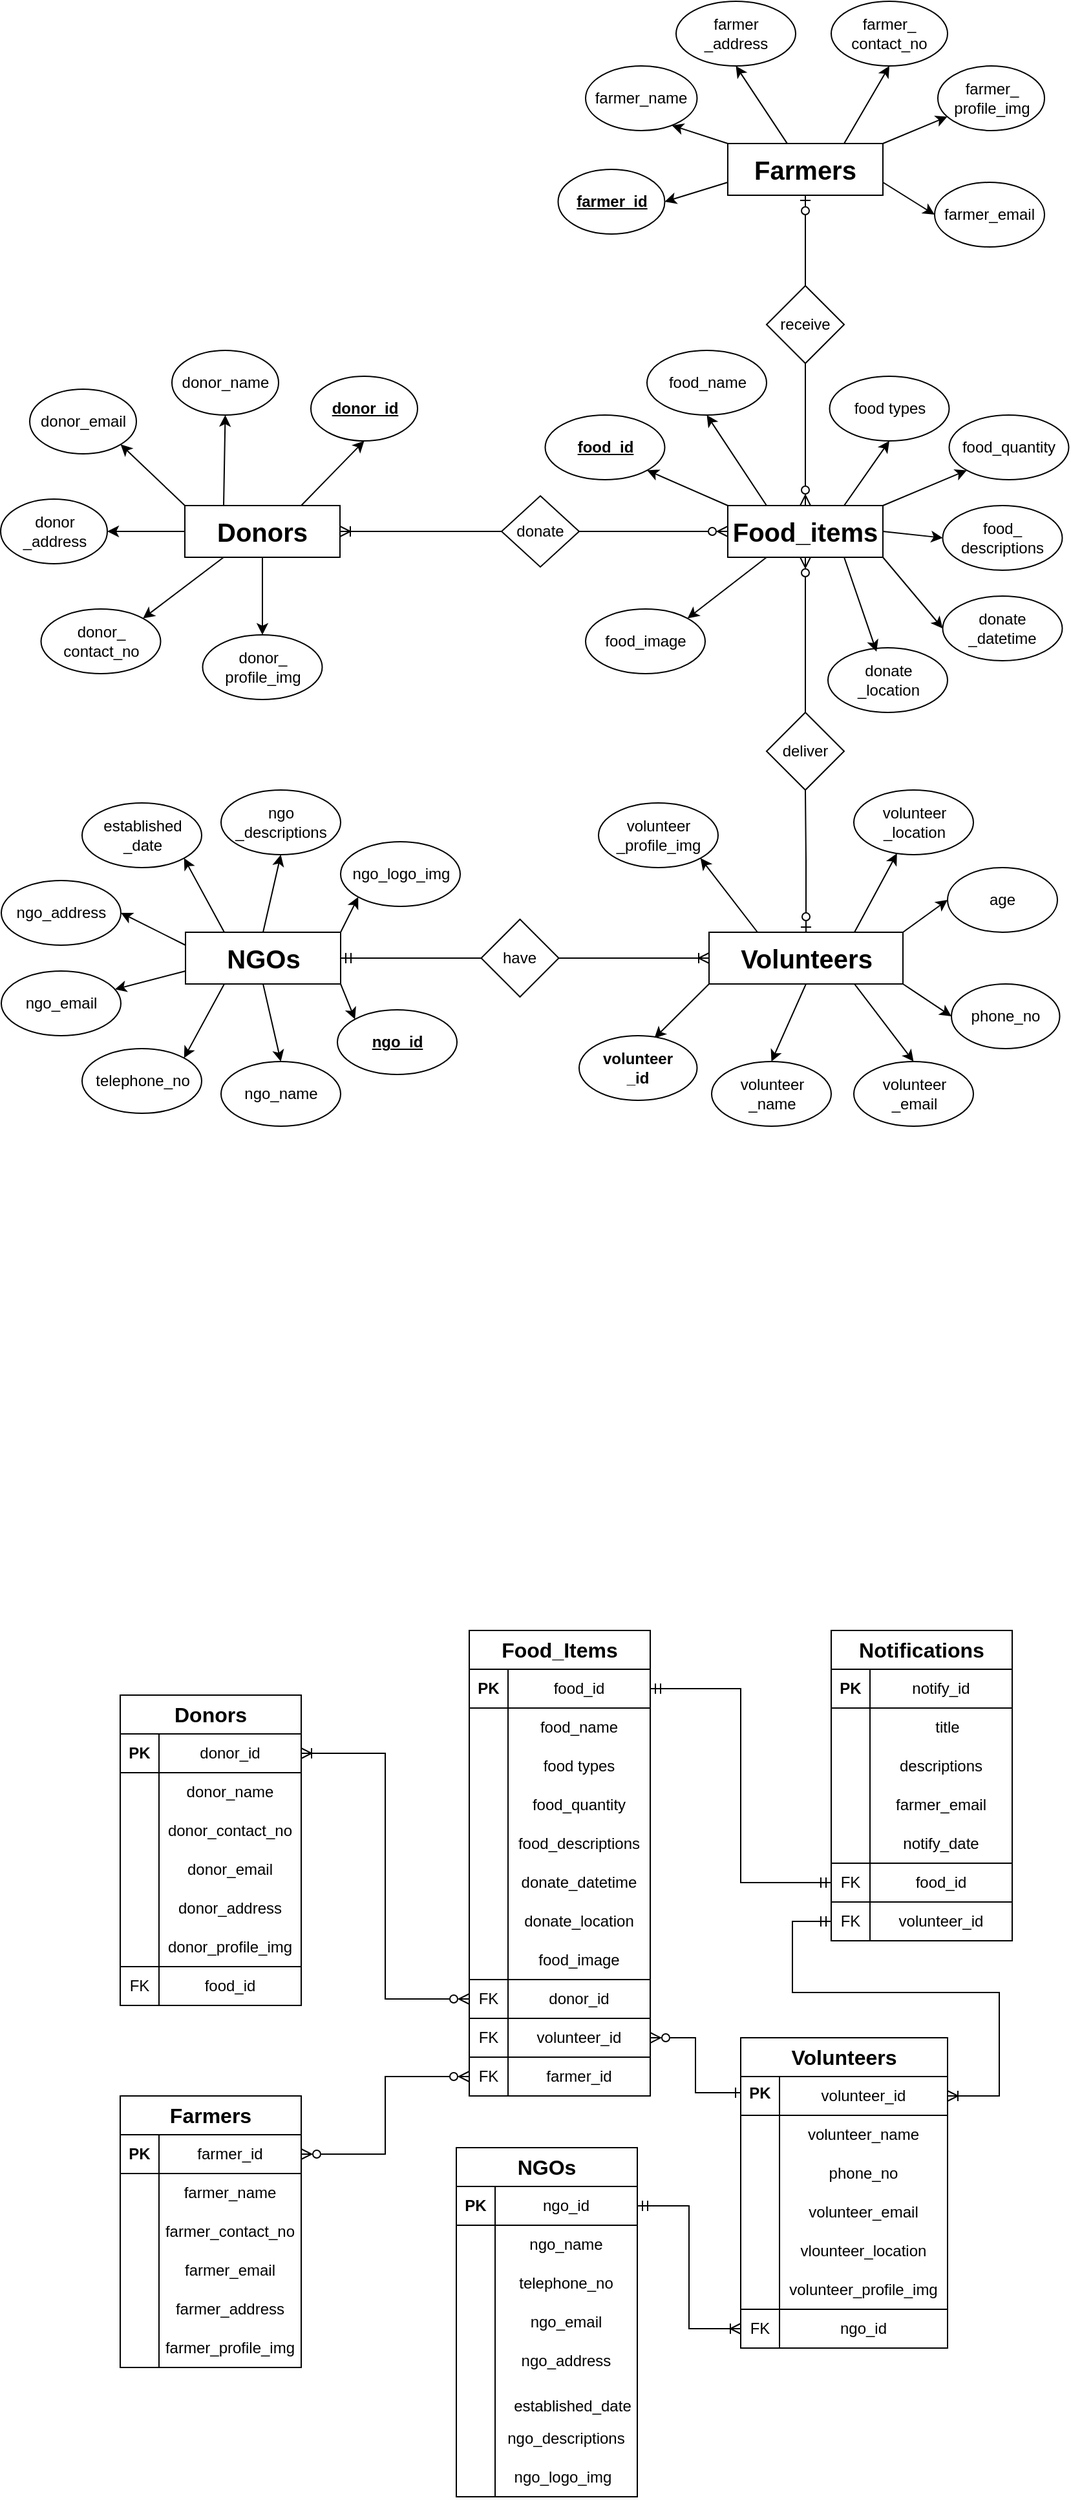 <mxfile version="22.0.8" type="device">
  <diagram name="Page-1" id="qn7YPqqrGNcqjObkE3kq">
    <mxGraphModel dx="2269" dy="2403" grid="1" gridSize="10" guides="1" tooltips="1" connect="1" arrows="1" fold="1" page="1" pageScale="1" pageWidth="850" pageHeight="1100" math="0" shadow="0">
      <root>
        <mxCell id="0" />
        <mxCell id="1" parent="0" />
        <mxCell id="LAP7pbj2NF0N0nWJ8ouf-93" value="" style="edgeStyle=orthogonalEdgeStyle;rounded=0;orthogonalLoop=1;jettySize=auto;html=1;endArrow=none;endFill=0;startArrow=ERmandOne;startFill=0;" edge="1" parent="1" source="LAP7pbj2NF0N0nWJ8ouf-91" target="LAP7pbj2NF0N0nWJ8ouf-92">
          <mxGeometry relative="1" as="geometry" />
        </mxCell>
        <mxCell id="LAP7pbj2NF0N0nWJ8ouf-195" style="rounded=0;orthogonalLoop=1;jettySize=auto;html=1;exitX=0;exitY=0.25;exitDx=0;exitDy=0;entryX=1;entryY=0.5;entryDx=0;entryDy=0;" edge="1" parent="1" source="LAP7pbj2NF0N0nWJ8ouf-91" target="LAP7pbj2NF0N0nWJ8ouf-177">
          <mxGeometry relative="1" as="geometry" />
        </mxCell>
        <mxCell id="LAP7pbj2NF0N0nWJ8ouf-196" style="rounded=0;orthogonalLoop=1;jettySize=auto;html=1;exitX=0;exitY=0.75;exitDx=0;exitDy=0;" edge="1" parent="1" source="LAP7pbj2NF0N0nWJ8ouf-91" target="LAP7pbj2NF0N0nWJ8ouf-181">
          <mxGeometry relative="1" as="geometry" />
        </mxCell>
        <mxCell id="LAP7pbj2NF0N0nWJ8ouf-197" style="rounded=0;orthogonalLoop=1;jettySize=auto;html=1;exitX=0.25;exitY=0;exitDx=0;exitDy=0;entryX=1;entryY=1;entryDx=0;entryDy=0;" edge="1" parent="1" source="LAP7pbj2NF0N0nWJ8ouf-91" target="LAP7pbj2NF0N0nWJ8ouf-191">
          <mxGeometry relative="1" as="geometry" />
        </mxCell>
        <mxCell id="LAP7pbj2NF0N0nWJ8ouf-198" style="rounded=0;orthogonalLoop=1;jettySize=auto;html=1;exitX=0.5;exitY=0;exitDx=0;exitDy=0;entryX=0.5;entryY=1;entryDx=0;entryDy=0;" edge="1" parent="1" source="LAP7pbj2NF0N0nWJ8ouf-91" target="LAP7pbj2NF0N0nWJ8ouf-182">
          <mxGeometry relative="1" as="geometry" />
        </mxCell>
        <mxCell id="LAP7pbj2NF0N0nWJ8ouf-199" style="rounded=0;orthogonalLoop=1;jettySize=auto;html=1;exitX=1;exitY=0;exitDx=0;exitDy=0;entryX=0;entryY=1;entryDx=0;entryDy=0;" edge="1" parent="1" source="LAP7pbj2NF0N0nWJ8ouf-91" target="LAP7pbj2NF0N0nWJ8ouf-183">
          <mxGeometry relative="1" as="geometry" />
        </mxCell>
        <mxCell id="LAP7pbj2NF0N0nWJ8ouf-200" style="rounded=0;orthogonalLoop=1;jettySize=auto;html=1;exitX=1;exitY=1;exitDx=0;exitDy=0;entryX=0;entryY=0;entryDx=0;entryDy=0;" edge="1" parent="1" source="LAP7pbj2NF0N0nWJ8ouf-91" target="LAP7pbj2NF0N0nWJ8ouf-192">
          <mxGeometry relative="1" as="geometry" />
        </mxCell>
        <mxCell id="LAP7pbj2NF0N0nWJ8ouf-201" style="rounded=0;orthogonalLoop=1;jettySize=auto;html=1;exitX=0.5;exitY=1;exitDx=0;exitDy=0;entryX=0.5;entryY=0;entryDx=0;entryDy=0;" edge="1" parent="1" source="LAP7pbj2NF0N0nWJ8ouf-91" target="LAP7pbj2NF0N0nWJ8ouf-194">
          <mxGeometry relative="1" as="geometry" />
        </mxCell>
        <mxCell id="LAP7pbj2NF0N0nWJ8ouf-202" style="rounded=0;orthogonalLoop=1;jettySize=auto;html=1;exitX=0.25;exitY=1;exitDx=0;exitDy=0;entryX=1;entryY=0;entryDx=0;entryDy=0;" edge="1" parent="1" source="LAP7pbj2NF0N0nWJ8ouf-91" target="LAP7pbj2NF0N0nWJ8ouf-193">
          <mxGeometry relative="1" as="geometry" />
        </mxCell>
        <mxCell id="LAP7pbj2NF0N0nWJ8ouf-91" value="&lt;b style=&quot;border-color: var(--border-color);&quot;&gt;&lt;font style=&quot;border-color: var(--border-color); font-size: 20px;&quot;&gt;NGOs&lt;/font&gt;&lt;/b&gt;" style="rounded=0;whiteSpace=wrap;html=1;" vertex="1" parent="1">
          <mxGeometry x="160.5" y="-350" width="120" height="40" as="geometry" />
        </mxCell>
        <mxCell id="LAP7pbj2NF0N0nWJ8ouf-95" value="" style="edgeStyle=orthogonalEdgeStyle;rounded=0;orthogonalLoop=1;jettySize=auto;html=1;endArrow=ERoneToMany;endFill=0;" edge="1" parent="1" source="LAP7pbj2NF0N0nWJ8ouf-92" target="LAP7pbj2NF0N0nWJ8ouf-94">
          <mxGeometry relative="1" as="geometry" />
        </mxCell>
        <mxCell id="LAP7pbj2NF0N0nWJ8ouf-92" value="have" style="rhombus;whiteSpace=wrap;html=1;rounded=0;" vertex="1" parent="1">
          <mxGeometry x="389.25" y="-360" width="60" height="60" as="geometry" />
        </mxCell>
        <mxCell id="LAP7pbj2NF0N0nWJ8ouf-99" value="" style="edgeStyle=orthogonalEdgeStyle;rounded=0;orthogonalLoop=1;jettySize=auto;html=1;entryX=0.5;entryY=1;entryDx=0;entryDy=0;endArrow=none;endFill=0;startArrow=ERzeroToOne;startFill=0;" edge="1" parent="1" source="LAP7pbj2NF0N0nWJ8ouf-94" target="LAP7pbj2NF0N0nWJ8ouf-98">
          <mxGeometry relative="1" as="geometry">
            <mxPoint x="640.5" y="-440" as="targetPoint" />
          </mxGeometry>
        </mxCell>
        <mxCell id="LAP7pbj2NF0N0nWJ8ouf-228" style="rounded=0;orthogonalLoop=1;jettySize=auto;html=1;exitX=0.5;exitY=1;exitDx=0;exitDy=0;entryX=0.5;entryY=0;entryDx=0;entryDy=0;" edge="1" parent="1" source="LAP7pbj2NF0N0nWJ8ouf-94" target="LAP7pbj2NF0N0nWJ8ouf-185">
          <mxGeometry relative="1" as="geometry" />
        </mxCell>
        <mxCell id="LAP7pbj2NF0N0nWJ8ouf-229" style="rounded=0;orthogonalLoop=1;jettySize=auto;html=1;exitX=0;exitY=1;exitDx=0;exitDy=0;entryX=0.638;entryY=0.04;entryDx=0;entryDy=0;entryPerimeter=0;" edge="1" parent="1" source="LAP7pbj2NF0N0nWJ8ouf-94" target="LAP7pbj2NF0N0nWJ8ouf-187">
          <mxGeometry relative="1" as="geometry" />
        </mxCell>
        <mxCell id="LAP7pbj2NF0N0nWJ8ouf-235" style="rounded=0;orthogonalLoop=1;jettySize=auto;html=1;exitX=0.75;exitY=1;exitDx=0;exitDy=0;entryX=0.5;entryY=0;entryDx=0;entryDy=0;" edge="1" parent="1" source="LAP7pbj2NF0N0nWJ8ouf-94" target="LAP7pbj2NF0N0nWJ8ouf-234">
          <mxGeometry relative="1" as="geometry" />
        </mxCell>
        <mxCell id="LAP7pbj2NF0N0nWJ8ouf-237" style="rounded=0;orthogonalLoop=1;jettySize=auto;html=1;exitX=0.75;exitY=0;exitDx=0;exitDy=0;" edge="1" parent="1" source="LAP7pbj2NF0N0nWJ8ouf-94" target="LAP7pbj2NF0N0nWJ8ouf-186">
          <mxGeometry relative="1" as="geometry" />
        </mxCell>
        <mxCell id="LAP7pbj2NF0N0nWJ8ouf-239" style="rounded=0;orthogonalLoop=1;jettySize=auto;html=1;exitX=1;exitY=0;exitDx=0;exitDy=0;entryX=0;entryY=0.5;entryDx=0;entryDy=0;" edge="1" parent="1" source="LAP7pbj2NF0N0nWJ8ouf-94" target="LAP7pbj2NF0N0nWJ8ouf-180">
          <mxGeometry relative="1" as="geometry" />
        </mxCell>
        <mxCell id="LAP7pbj2NF0N0nWJ8ouf-240" style="rounded=0;orthogonalLoop=1;jettySize=auto;html=1;exitX=0.25;exitY=0;exitDx=0;exitDy=0;entryX=1;entryY=1;entryDx=0;entryDy=0;" edge="1" parent="1" source="LAP7pbj2NF0N0nWJ8ouf-94" target="LAP7pbj2NF0N0nWJ8ouf-188">
          <mxGeometry relative="1" as="geometry" />
        </mxCell>
        <mxCell id="LAP7pbj2NF0N0nWJ8ouf-272" style="rounded=0;orthogonalLoop=1;jettySize=auto;html=1;exitX=1;exitY=1;exitDx=0;exitDy=0;entryX=0;entryY=0.5;entryDx=0;entryDy=0;" edge="1" parent="1" source="LAP7pbj2NF0N0nWJ8ouf-94" target="LAP7pbj2NF0N0nWJ8ouf-184">
          <mxGeometry relative="1" as="geometry" />
        </mxCell>
        <mxCell id="LAP7pbj2NF0N0nWJ8ouf-94" value="&lt;b&gt;&lt;font style=&quot;font-size: 20px;&quot;&gt;Volunteers&lt;/font&gt;&lt;/b&gt;" style="whiteSpace=wrap;html=1;rounded=0;" vertex="1" parent="1">
          <mxGeometry x="565.5" y="-350" width="150" height="40" as="geometry" />
        </mxCell>
        <mxCell id="LAP7pbj2NF0N0nWJ8ouf-101" value="" style="edgeStyle=orthogonalEdgeStyle;rounded=0;orthogonalLoop=1;jettySize=auto;html=1;endArrow=ERzeroToMany;endFill=0;" edge="1" parent="1" source="LAP7pbj2NF0N0nWJ8ouf-98" target="LAP7pbj2NF0N0nWJ8ouf-100">
          <mxGeometry relative="1" as="geometry" />
        </mxCell>
        <mxCell id="LAP7pbj2NF0N0nWJ8ouf-98" value="deliver" style="rhombus;whiteSpace=wrap;html=1;rounded=0;" vertex="1" parent="1">
          <mxGeometry x="610" y="-520" width="60" height="60" as="geometry" />
        </mxCell>
        <mxCell id="LAP7pbj2NF0N0nWJ8ouf-103" value="" style="edgeStyle=orthogonalEdgeStyle;rounded=0;orthogonalLoop=1;jettySize=auto;html=1;endArrow=none;endFill=0;startArrow=ERzeroToMany;startFill=0;" edge="1" parent="1" source="LAP7pbj2NF0N0nWJ8ouf-100" target="LAP7pbj2NF0N0nWJ8ouf-102">
          <mxGeometry relative="1" as="geometry" />
        </mxCell>
        <mxCell id="LAP7pbj2NF0N0nWJ8ouf-107" value="" style="edgeStyle=orthogonalEdgeStyle;rounded=0;orthogonalLoop=1;jettySize=auto;html=1;endArrow=none;endFill=0;startArrow=ERzeroToMany;startFill=0;" edge="1" parent="1" source="LAP7pbj2NF0N0nWJ8ouf-100" target="LAP7pbj2NF0N0nWJ8ouf-106">
          <mxGeometry relative="1" as="geometry" />
        </mxCell>
        <mxCell id="LAP7pbj2NF0N0nWJ8ouf-263" style="rounded=0;orthogonalLoop=1;jettySize=auto;html=1;exitX=0.25;exitY=0;exitDx=0;exitDy=0;entryX=0.5;entryY=1;entryDx=0;entryDy=0;" edge="1" parent="1" source="LAP7pbj2NF0N0nWJ8ouf-100" target="LAP7pbj2NF0N0nWJ8ouf-254">
          <mxGeometry relative="1" as="geometry" />
        </mxCell>
        <mxCell id="LAP7pbj2NF0N0nWJ8ouf-264" style="rounded=0;orthogonalLoop=1;jettySize=auto;html=1;exitX=0.75;exitY=0;exitDx=0;exitDy=0;entryX=0.5;entryY=1;entryDx=0;entryDy=0;" edge="1" parent="1" source="LAP7pbj2NF0N0nWJ8ouf-100" target="LAP7pbj2NF0N0nWJ8ouf-256">
          <mxGeometry relative="1" as="geometry" />
        </mxCell>
        <mxCell id="LAP7pbj2NF0N0nWJ8ouf-265" style="rounded=0;orthogonalLoop=1;jettySize=auto;html=1;exitX=1;exitY=0;exitDx=0;exitDy=0;entryX=0;entryY=1;entryDx=0;entryDy=0;" edge="1" parent="1" source="LAP7pbj2NF0N0nWJ8ouf-100" target="LAP7pbj2NF0N0nWJ8ouf-255">
          <mxGeometry relative="1" as="geometry" />
        </mxCell>
        <mxCell id="LAP7pbj2NF0N0nWJ8ouf-266" style="rounded=0;orthogonalLoop=1;jettySize=auto;html=1;exitX=1;exitY=0.5;exitDx=0;exitDy=0;entryX=0;entryY=0.5;entryDx=0;entryDy=0;" edge="1" parent="1" source="LAP7pbj2NF0N0nWJ8ouf-100" target="LAP7pbj2NF0N0nWJ8ouf-257">
          <mxGeometry relative="1" as="geometry" />
        </mxCell>
        <mxCell id="LAP7pbj2NF0N0nWJ8ouf-267" style="rounded=0;orthogonalLoop=1;jettySize=auto;html=1;exitX=1;exitY=1;exitDx=0;exitDy=0;entryX=0;entryY=0.5;entryDx=0;entryDy=0;" edge="1" parent="1" source="LAP7pbj2NF0N0nWJ8ouf-100" target="LAP7pbj2NF0N0nWJ8ouf-259">
          <mxGeometry relative="1" as="geometry" />
        </mxCell>
        <mxCell id="LAP7pbj2NF0N0nWJ8ouf-269" style="rounded=0;orthogonalLoop=1;jettySize=auto;html=1;exitX=0.25;exitY=1;exitDx=0;exitDy=0;entryX=1;entryY=0;entryDx=0;entryDy=0;" edge="1" parent="1" source="LAP7pbj2NF0N0nWJ8ouf-100" target="LAP7pbj2NF0N0nWJ8ouf-261">
          <mxGeometry relative="1" as="geometry" />
        </mxCell>
        <mxCell id="LAP7pbj2NF0N0nWJ8ouf-274" style="rounded=0;orthogonalLoop=1;jettySize=auto;html=1;exitX=0;exitY=0;exitDx=0;exitDy=0;entryX=1;entryY=1;entryDx=0;entryDy=0;" edge="1" parent="1" source="LAP7pbj2NF0N0nWJ8ouf-100" target="LAP7pbj2NF0N0nWJ8ouf-273">
          <mxGeometry relative="1" as="geometry" />
        </mxCell>
        <mxCell id="LAP7pbj2NF0N0nWJ8ouf-100" value="&lt;b style=&quot;border-color: var(--border-color);&quot;&gt;&lt;font style=&quot;border-color: var(--border-color); font-size: 20px;&quot;&gt;Food_items&lt;/font&gt;&lt;/b&gt;" style="whiteSpace=wrap;html=1;rounded=0;" vertex="1" parent="1">
          <mxGeometry x="580" y="-680" width="120" height="40" as="geometry" />
        </mxCell>
        <mxCell id="LAP7pbj2NF0N0nWJ8ouf-105" value="" style="edgeStyle=orthogonalEdgeStyle;rounded=0;orthogonalLoop=1;jettySize=auto;html=1;endArrow=ERzeroToOne;endFill=0;" edge="1" parent="1" source="LAP7pbj2NF0N0nWJ8ouf-102" target="LAP7pbj2NF0N0nWJ8ouf-104">
          <mxGeometry relative="1" as="geometry" />
        </mxCell>
        <mxCell id="LAP7pbj2NF0N0nWJ8ouf-102" value="receive" style="rhombus;whiteSpace=wrap;html=1;rounded=0;" vertex="1" parent="1">
          <mxGeometry x="610" y="-850" width="60" height="60" as="geometry" />
        </mxCell>
        <mxCell id="LAP7pbj2NF0N0nWJ8ouf-130" style="rounded=0;orthogonalLoop=1;jettySize=auto;html=1;exitX=0.389;exitY=0.027;exitDx=0;exitDy=0;entryX=0.5;entryY=1;entryDx=0;entryDy=0;exitPerimeter=0;" edge="1" parent="1" source="LAP7pbj2NF0N0nWJ8ouf-104" target="LAP7pbj2NF0N0nWJ8ouf-122">
          <mxGeometry relative="1" as="geometry" />
        </mxCell>
        <mxCell id="LAP7pbj2NF0N0nWJ8ouf-131" style="rounded=0;orthogonalLoop=1;jettySize=auto;html=1;exitX=0.75;exitY=0;exitDx=0;exitDy=0;entryX=0.5;entryY=1;entryDx=0;entryDy=0;" edge="1" parent="1" source="LAP7pbj2NF0N0nWJ8ouf-104" target="LAP7pbj2NF0N0nWJ8ouf-126">
          <mxGeometry relative="1" as="geometry" />
        </mxCell>
        <mxCell id="LAP7pbj2NF0N0nWJ8ouf-132" style="rounded=0;orthogonalLoop=1;jettySize=auto;html=1;exitX=1;exitY=0;exitDx=0;exitDy=0;" edge="1" parent="1" source="LAP7pbj2NF0N0nWJ8ouf-104" target="LAP7pbj2NF0N0nWJ8ouf-121">
          <mxGeometry relative="1" as="geometry" />
        </mxCell>
        <mxCell id="LAP7pbj2NF0N0nWJ8ouf-136" style="rounded=0;orthogonalLoop=1;jettySize=auto;html=1;exitX=0;exitY=0.75;exitDx=0;exitDy=0;entryX=1;entryY=0.5;entryDx=0;entryDy=0;" edge="1" parent="1" source="LAP7pbj2NF0N0nWJ8ouf-104" target="LAP7pbj2NF0N0nWJ8ouf-125">
          <mxGeometry relative="1" as="geometry" />
        </mxCell>
        <mxCell id="LAP7pbj2NF0N0nWJ8ouf-137" style="rounded=0;orthogonalLoop=1;jettySize=auto;html=1;exitX=1;exitY=0.75;exitDx=0;exitDy=0;entryX=0;entryY=0.5;entryDx=0;entryDy=0;" edge="1" parent="1" source="LAP7pbj2NF0N0nWJ8ouf-104" target="LAP7pbj2NF0N0nWJ8ouf-123">
          <mxGeometry relative="1" as="geometry" />
        </mxCell>
        <mxCell id="LAP7pbj2NF0N0nWJ8ouf-104" value="&lt;b style=&quot;border-color: var(--border-color);&quot;&gt;&lt;font style=&quot;border-color: var(--border-color); font-size: 20px;&quot;&gt;Farmers&lt;/font&gt;&lt;/b&gt;" style="whiteSpace=wrap;html=1;rounded=0;" vertex="1" parent="1">
          <mxGeometry x="580" y="-960" width="120" height="40" as="geometry" />
        </mxCell>
        <mxCell id="LAP7pbj2NF0N0nWJ8ouf-109" value="" style="edgeStyle=orthogonalEdgeStyle;rounded=0;orthogonalLoop=1;jettySize=auto;html=1;endArrow=ERoneToMany;endFill=0;" edge="1" parent="1" source="LAP7pbj2NF0N0nWJ8ouf-106" target="LAP7pbj2NF0N0nWJ8ouf-108">
          <mxGeometry relative="1" as="geometry" />
        </mxCell>
        <mxCell id="LAP7pbj2NF0N0nWJ8ouf-106" value="donate" style="rhombus;whiteSpace=wrap;html=1;rounded=0;" vertex="1" parent="1">
          <mxGeometry x="405" y="-687.5" width="60" height="55" as="geometry" />
        </mxCell>
        <mxCell id="LAP7pbj2NF0N0nWJ8ouf-171" style="edgeStyle=orthogonalEdgeStyle;rounded=0;orthogonalLoop=1;jettySize=auto;html=1;exitX=0;exitY=0.5;exitDx=0;exitDy=0;entryX=1;entryY=0.5;entryDx=0;entryDy=0;" edge="1" parent="1" source="LAP7pbj2NF0N0nWJ8ouf-108" target="LAP7pbj2NF0N0nWJ8ouf-169">
          <mxGeometry relative="1" as="geometry" />
        </mxCell>
        <mxCell id="LAP7pbj2NF0N0nWJ8ouf-172" style="rounded=0;orthogonalLoop=1;jettySize=auto;html=1;exitX=0.75;exitY=0;exitDx=0;exitDy=0;entryX=0.5;entryY=1;entryDx=0;entryDy=0;" edge="1" parent="1" source="LAP7pbj2NF0N0nWJ8ouf-108" target="LAP7pbj2NF0N0nWJ8ouf-166">
          <mxGeometry relative="1" as="geometry" />
        </mxCell>
        <mxCell id="LAP7pbj2NF0N0nWJ8ouf-173" style="rounded=0;orthogonalLoop=1;jettySize=auto;html=1;exitX=0.25;exitY=0;exitDx=0;exitDy=0;entryX=0.5;entryY=1;entryDx=0;entryDy=0;" edge="1" parent="1" source="LAP7pbj2NF0N0nWJ8ouf-108" target="LAP7pbj2NF0N0nWJ8ouf-170">
          <mxGeometry relative="1" as="geometry" />
        </mxCell>
        <mxCell id="LAP7pbj2NF0N0nWJ8ouf-174" style="rounded=0;orthogonalLoop=1;jettySize=auto;html=1;exitX=0;exitY=0;exitDx=0;exitDy=0;entryX=1;entryY=1;entryDx=0;entryDy=0;" edge="1" parent="1" source="LAP7pbj2NF0N0nWJ8ouf-108" target="LAP7pbj2NF0N0nWJ8ouf-167">
          <mxGeometry relative="1" as="geometry" />
        </mxCell>
        <mxCell id="LAP7pbj2NF0N0nWJ8ouf-176" style="rounded=0;orthogonalLoop=1;jettySize=auto;html=1;exitX=0.5;exitY=1;exitDx=0;exitDy=0;entryX=0.5;entryY=0;entryDx=0;entryDy=0;" edge="1" parent="1" source="LAP7pbj2NF0N0nWJ8ouf-108" target="LAP7pbj2NF0N0nWJ8ouf-168">
          <mxGeometry relative="1" as="geometry" />
        </mxCell>
        <mxCell id="LAP7pbj2NF0N0nWJ8ouf-190" style="rounded=0;orthogonalLoop=1;jettySize=auto;html=1;exitX=0.25;exitY=1;exitDx=0;exitDy=0;entryX=1;entryY=0;entryDx=0;entryDy=0;" edge="1" parent="1" source="LAP7pbj2NF0N0nWJ8ouf-108" target="LAP7pbj2NF0N0nWJ8ouf-165">
          <mxGeometry relative="1" as="geometry" />
        </mxCell>
        <mxCell id="LAP7pbj2NF0N0nWJ8ouf-108" value="&lt;b style=&quot;border-color: var(--border-color);&quot;&gt;&lt;font style=&quot;border-color: var(--border-color); font-size: 20px;&quot;&gt;Donors&lt;/font&gt;&lt;/b&gt;" style="whiteSpace=wrap;html=1;rounded=0;" vertex="1" parent="1">
          <mxGeometry x="160" y="-680" width="120" height="40" as="geometry" />
        </mxCell>
        <mxCell id="LAP7pbj2NF0N0nWJ8ouf-121" value="farmer_&lt;br&gt;profile_img" style="ellipse;whiteSpace=wrap;html=1;" vertex="1" parent="1">
          <mxGeometry x="742.5" y="-1020" width="82.5" height="50" as="geometry" />
        </mxCell>
        <mxCell id="LAP7pbj2NF0N0nWJ8ouf-122" value="farmer&lt;br&gt;_address" style="ellipse;whiteSpace=wrap;html=1;" vertex="1" parent="1">
          <mxGeometry x="540" y="-1070" width="92.5" height="50" as="geometry" />
        </mxCell>
        <mxCell id="LAP7pbj2NF0N0nWJ8ouf-123" value="farmer_email" style="ellipse;whiteSpace=wrap;html=1;" vertex="1" parent="1">
          <mxGeometry x="740" y="-930" width="85" height="50" as="geometry" />
        </mxCell>
        <mxCell id="LAP7pbj2NF0N0nWJ8ouf-124" value="farmer_name" style="ellipse;whiteSpace=wrap;html=1;" vertex="1" parent="1">
          <mxGeometry x="470" y="-1020" width="86.25" height="50" as="geometry" />
        </mxCell>
        <mxCell id="LAP7pbj2NF0N0nWJ8ouf-125" value="&lt;u&gt;&lt;b&gt;farmer_id&lt;/b&gt;&lt;/u&gt;" style="ellipse;whiteSpace=wrap;html=1;" vertex="1" parent="1">
          <mxGeometry x="448.75" y="-940" width="82.5" height="50" as="geometry" />
        </mxCell>
        <mxCell id="LAP7pbj2NF0N0nWJ8ouf-126" value="farmer_&lt;br&gt;contact_no" style="ellipse;whiteSpace=wrap;html=1;" vertex="1" parent="1">
          <mxGeometry x="660" y="-1070" width="90" height="50" as="geometry" />
        </mxCell>
        <mxCell id="LAP7pbj2NF0N0nWJ8ouf-135" style="rounded=0;orthogonalLoop=1;jettySize=auto;html=1;exitX=0;exitY=0;exitDx=0;exitDy=0;entryX=0.774;entryY=0.92;entryDx=0;entryDy=0;entryPerimeter=0;" edge="1" parent="1" source="LAP7pbj2NF0N0nWJ8ouf-104" target="LAP7pbj2NF0N0nWJ8ouf-124">
          <mxGeometry relative="1" as="geometry" />
        </mxCell>
        <mxCell id="LAP7pbj2NF0N0nWJ8ouf-165" value="donor_&lt;br&gt;contact_no" style="ellipse;whiteSpace=wrap;html=1;" vertex="1" parent="1">
          <mxGeometry x="48.75" y="-600" width="92.5" height="50" as="geometry" />
        </mxCell>
        <mxCell id="LAP7pbj2NF0N0nWJ8ouf-166" value="&lt;b&gt;&lt;u&gt;donor_id&lt;/u&gt;&lt;/b&gt;" style="ellipse;whiteSpace=wrap;html=1;" vertex="1" parent="1">
          <mxGeometry x="257.5" y="-780" width="82.5" height="50" as="geometry" />
        </mxCell>
        <mxCell id="LAP7pbj2NF0N0nWJ8ouf-167" value="donor_email" style="ellipse;whiteSpace=wrap;html=1;" vertex="1" parent="1">
          <mxGeometry x="40" y="-770" width="82.5" height="50" as="geometry" />
        </mxCell>
        <mxCell id="LAP7pbj2NF0N0nWJ8ouf-168" value="donor_&lt;br&gt;profile_img" style="ellipse;whiteSpace=wrap;html=1;" vertex="1" parent="1">
          <mxGeometry x="173.75" y="-580" width="92.5" height="50" as="geometry" />
        </mxCell>
        <mxCell id="LAP7pbj2NF0N0nWJ8ouf-169" value="donor&lt;br&gt;_address" style="ellipse;whiteSpace=wrap;html=1;" vertex="1" parent="1">
          <mxGeometry x="17.5" y="-685" width="82.5" height="50" as="geometry" />
        </mxCell>
        <mxCell id="LAP7pbj2NF0N0nWJ8ouf-170" value="donor_name" style="ellipse;whiteSpace=wrap;html=1;" vertex="1" parent="1">
          <mxGeometry x="150" y="-800" width="82.5" height="50" as="geometry" />
        </mxCell>
        <mxCell id="LAP7pbj2NF0N0nWJ8ouf-177" value="ngo_address" style="ellipse;whiteSpace=wrap;html=1;" vertex="1" parent="1">
          <mxGeometry x="18" y="-390" width="92.5" height="50" as="geometry" />
        </mxCell>
        <mxCell id="LAP7pbj2NF0N0nWJ8ouf-180" value="age" style="ellipse;whiteSpace=wrap;html=1;" vertex="1" parent="1">
          <mxGeometry x="750" y="-400" width="85" height="50" as="geometry" />
        </mxCell>
        <mxCell id="LAP7pbj2NF0N0nWJ8ouf-181" value="ngo_email" style="ellipse;whiteSpace=wrap;html=1;" vertex="1" parent="1">
          <mxGeometry x="18" y="-320" width="92.5" height="50" as="geometry" />
        </mxCell>
        <mxCell id="LAP7pbj2NF0N0nWJ8ouf-182" value="ngo&lt;br&gt;_descriptions" style="ellipse;whiteSpace=wrap;html=1;" vertex="1" parent="1">
          <mxGeometry x="188" y="-460" width="92.5" height="50" as="geometry" />
        </mxCell>
        <mxCell id="LAP7pbj2NF0N0nWJ8ouf-183" value="ngo_logo_img" style="ellipse;whiteSpace=wrap;html=1;" vertex="1" parent="1">
          <mxGeometry x="280.5" y="-420" width="92.5" height="50" as="geometry" />
        </mxCell>
        <mxCell id="LAP7pbj2NF0N0nWJ8ouf-184" value="phone_no" style="ellipse;whiteSpace=wrap;html=1;" vertex="1" parent="1">
          <mxGeometry x="753" y="-310" width="83.75" height="50" as="geometry" />
        </mxCell>
        <mxCell id="LAP7pbj2NF0N0nWJ8ouf-185" value="volunteer&lt;br&gt;_name" style="ellipse;whiteSpace=wrap;html=1;" vertex="1" parent="1">
          <mxGeometry x="567.5" y="-250" width="92.5" height="50" as="geometry" />
        </mxCell>
        <mxCell id="LAP7pbj2NF0N0nWJ8ouf-186" value="volunteer&lt;br&gt;_location" style="ellipse;whiteSpace=wrap;html=1;" vertex="1" parent="1">
          <mxGeometry x="677.5" y="-460" width="92.5" height="50" as="geometry" />
        </mxCell>
        <mxCell id="LAP7pbj2NF0N0nWJ8ouf-187" value="&lt;b&gt;volunteer&lt;br&gt;_id&lt;/b&gt;" style="ellipse;whiteSpace=wrap;html=1;" vertex="1" parent="1">
          <mxGeometry x="465" y="-270" width="91.25" height="50" as="geometry" />
        </mxCell>
        <mxCell id="LAP7pbj2NF0N0nWJ8ouf-188" value="volunteer&lt;br&gt;_profile_img" style="ellipse;whiteSpace=wrap;html=1;" vertex="1" parent="1">
          <mxGeometry x="480" y="-450" width="92.5" height="50" as="geometry" />
        </mxCell>
        <mxCell id="LAP7pbj2NF0N0nWJ8ouf-191" value="established&lt;br&gt;_date" style="ellipse;whiteSpace=wrap;html=1;" vertex="1" parent="1">
          <mxGeometry x="80.5" y="-450" width="92.5" height="50" as="geometry" />
        </mxCell>
        <mxCell id="LAP7pbj2NF0N0nWJ8ouf-192" value="&lt;b&gt;&lt;u&gt;ngo_id&lt;/u&gt;&lt;/b&gt;" style="ellipse;whiteSpace=wrap;html=1;" vertex="1" parent="1">
          <mxGeometry x="278" y="-290" width="92.5" height="50" as="geometry" />
        </mxCell>
        <mxCell id="LAP7pbj2NF0N0nWJ8ouf-193" value="telephone_no" style="ellipse;whiteSpace=wrap;html=1;" vertex="1" parent="1">
          <mxGeometry x="80.5" y="-260" width="92.5" height="50" as="geometry" />
        </mxCell>
        <mxCell id="LAP7pbj2NF0N0nWJ8ouf-194" value="ngo_name" style="ellipse;whiteSpace=wrap;html=1;" vertex="1" parent="1">
          <mxGeometry x="188" y="-250" width="92.5" height="50" as="geometry" />
        </mxCell>
        <mxCell id="LAP7pbj2NF0N0nWJ8ouf-234" value="volunteer&lt;br style=&quot;border-color: var(--border-color);&quot;&gt;_email" style="ellipse;whiteSpace=wrap;html=1;" vertex="1" parent="1">
          <mxGeometry x="677.5" y="-250" width="92.5" height="50" as="geometry" />
        </mxCell>
        <mxCell id="LAP7pbj2NF0N0nWJ8ouf-254" value="food_name" style="ellipse;whiteSpace=wrap;html=1;" vertex="1" parent="1">
          <mxGeometry x="517.5" y="-800" width="92.5" height="50" as="geometry" />
        </mxCell>
        <mxCell id="LAP7pbj2NF0N0nWJ8ouf-255" value="food_quantity" style="ellipse;whiteSpace=wrap;html=1;" vertex="1" parent="1">
          <mxGeometry x="751.25" y="-750" width="92.5" height="50" as="geometry" />
        </mxCell>
        <mxCell id="LAP7pbj2NF0N0nWJ8ouf-256" value="food types" style="ellipse;whiteSpace=wrap;html=1;" vertex="1" parent="1">
          <mxGeometry x="658.75" y="-780" width="92.5" height="50" as="geometry" />
        </mxCell>
        <mxCell id="LAP7pbj2NF0N0nWJ8ouf-257" value="food_&lt;br style=&quot;border-color: var(--border-color);&quot;&gt;descriptions" style="ellipse;whiteSpace=wrap;html=1;" vertex="1" parent="1">
          <mxGeometry x="746.25" y="-680" width="92.5" height="50" as="geometry" />
        </mxCell>
        <mxCell id="LAP7pbj2NF0N0nWJ8ouf-259" value="donate&lt;br style=&quot;border-color: var(--border-color);&quot;&gt;_datetime" style="ellipse;whiteSpace=wrap;html=1;" vertex="1" parent="1">
          <mxGeometry x="746.25" y="-610" width="92.5" height="50" as="geometry" />
        </mxCell>
        <mxCell id="LAP7pbj2NF0N0nWJ8ouf-260" value="donate&lt;br style=&quot;border-color: var(--border-color);&quot;&gt;_location" style="ellipse;whiteSpace=wrap;html=1;" vertex="1" parent="1">
          <mxGeometry x="657.5" y="-570" width="92.5" height="50" as="geometry" />
        </mxCell>
        <mxCell id="LAP7pbj2NF0N0nWJ8ouf-261" value="food_image" style="ellipse;whiteSpace=wrap;html=1;" vertex="1" parent="1">
          <mxGeometry x="470" y="-600" width="92.5" height="50" as="geometry" />
        </mxCell>
        <mxCell id="LAP7pbj2NF0N0nWJ8ouf-268" style="rounded=0;orthogonalLoop=1;jettySize=auto;html=1;exitX=0.75;exitY=1;exitDx=0;exitDy=0;entryX=0.406;entryY=0.059;entryDx=0;entryDy=0;entryPerimeter=0;" edge="1" parent="1" source="LAP7pbj2NF0N0nWJ8ouf-100" target="LAP7pbj2NF0N0nWJ8ouf-260">
          <mxGeometry relative="1" as="geometry" />
        </mxCell>
        <mxCell id="LAP7pbj2NF0N0nWJ8ouf-273" value="&lt;b&gt;&lt;u&gt;food_id&lt;/u&gt;&lt;/b&gt;" style="ellipse;whiteSpace=wrap;html=1;" vertex="1" parent="1">
          <mxGeometry x="438.75" y="-750" width="92.5" height="50" as="geometry" />
        </mxCell>
        <mxCell id="LAP7pbj2NF0N0nWJ8ouf-456" value="" style="endArrow=none;html=1;rounded=0;strokeWidth=1;endSize=6;jumpSize=6;exitX=0;exitY=1;exitDx=0;exitDy=0;" edge="1" parent="1" source="LAP7pbj2NF0N0nWJ8ouf-467">
          <mxGeometry width="50" height="50" relative="1" as="geometry">
            <mxPoint x="140" y="450" as="sourcePoint" />
            <mxPoint x="140" y="270" as="targetPoint" />
          </mxGeometry>
        </mxCell>
        <mxCell id="LAP7pbj2NF0N0nWJ8ouf-457" value="&lt;b&gt;&lt;font style=&quot;font-size: 16px;&quot;&gt;Donors&lt;/font&gt;&lt;/b&gt;" style="swimlane;fontStyle=0;childLayout=stackLayout;horizontal=1;startSize=30;horizontalStack=0;resizeParent=1;resizeParentMax=0;resizeLast=0;collapsible=1;marginBottom=0;whiteSpace=wrap;html=1;" vertex="1" parent="1">
          <mxGeometry x="110" y="240" width="140" height="240" as="geometry" />
        </mxCell>
        <mxCell id="LAP7pbj2NF0N0nWJ8ouf-458" value="" style="endArrow=none;html=1;rounded=0;" edge="1" parent="1">
          <mxGeometry width="50" height="50" relative="1" as="geometry">
            <mxPoint x="110" y="300" as="sourcePoint" />
            <mxPoint x="250" y="300" as="targetPoint" />
          </mxGeometry>
        </mxCell>
        <mxCell id="LAP7pbj2NF0N0nWJ8ouf-459" value="&lt;b&gt;PK&lt;/b&gt;" style="text;html=1;strokeColor=none;fillColor=none;align=center;verticalAlign=middle;whiteSpace=wrap;rounded=0;" vertex="1" parent="1">
          <mxGeometry x="110" y="270" width="30" height="30" as="geometry" />
        </mxCell>
        <mxCell id="LAP7pbj2NF0N0nWJ8ouf-460" value="donor_name" style="text;html=1;strokeColor=none;fillColor=none;align=center;verticalAlign=middle;whiteSpace=wrap;rounded=0;" vertex="1" parent="1">
          <mxGeometry x="140" y="300" width="110" height="30" as="geometry" />
        </mxCell>
        <mxCell id="LAP7pbj2NF0N0nWJ8ouf-461" value="donor_profile_img" style="text;html=1;strokeColor=none;fillColor=none;align=center;verticalAlign=middle;whiteSpace=wrap;rounded=0;" vertex="1" parent="1">
          <mxGeometry x="140" y="420" width="110" height="30" as="geometry" />
        </mxCell>
        <mxCell id="LAP7pbj2NF0N0nWJ8ouf-462" value="donor_address" style="text;html=1;strokeColor=none;fillColor=none;align=center;verticalAlign=middle;whiteSpace=wrap;rounded=0;" vertex="1" parent="1">
          <mxGeometry x="140" y="390" width="110" height="30" as="geometry" />
        </mxCell>
        <mxCell id="LAP7pbj2NF0N0nWJ8ouf-463" style="edgeStyle=orthogonalEdgeStyle;rounded=0;orthogonalLoop=1;jettySize=auto;html=1;exitX=1;exitY=0.5;exitDx=0;exitDy=0;entryX=0;entryY=0.5;entryDx=0;entryDy=0;endArrow=ERzeroToMany;endFill=0;startArrow=ERoneToMany;startFill=0;" edge="1" parent="1" source="LAP7pbj2NF0N0nWJ8ouf-464" target="LAP7pbj2NF0N0nWJ8ouf-482">
          <mxGeometry relative="1" as="geometry" />
        </mxCell>
        <mxCell id="LAP7pbj2NF0N0nWJ8ouf-464" value="donor_id" style="text;html=1;strokeColor=none;fillColor=none;align=center;verticalAlign=middle;whiteSpace=wrap;rounded=0;" vertex="1" parent="1">
          <mxGeometry x="140" y="270" width="110" height="30" as="geometry" />
        </mxCell>
        <mxCell id="LAP7pbj2NF0N0nWJ8ouf-465" value="donor_contact_no" style="text;html=1;strokeColor=none;fillColor=none;align=center;verticalAlign=middle;whiteSpace=wrap;rounded=0;" vertex="1" parent="1">
          <mxGeometry x="140" y="330" width="110" height="30" as="geometry" />
        </mxCell>
        <mxCell id="LAP7pbj2NF0N0nWJ8ouf-466" value="donor_email" style="text;html=1;strokeColor=none;fillColor=none;align=center;verticalAlign=middle;whiteSpace=wrap;rounded=0;" vertex="1" parent="1">
          <mxGeometry x="140" y="360" width="110" height="30" as="geometry" />
        </mxCell>
        <mxCell id="LAP7pbj2NF0N0nWJ8ouf-467" value="food_id" style="text;html=1;strokeColor=none;fillColor=none;align=center;verticalAlign=middle;whiteSpace=wrap;rounded=0;" vertex="1" parent="1">
          <mxGeometry x="140" y="450" width="110" height="30" as="geometry" />
        </mxCell>
        <mxCell id="LAP7pbj2NF0N0nWJ8ouf-468" value="" style="endArrow=none;html=1;rounded=0;entryX=1;entryY=0;entryDx=0;entryDy=0;" edge="1" parent="1" target="LAP7pbj2NF0N0nWJ8ouf-467">
          <mxGeometry width="50" height="50" relative="1" as="geometry">
            <mxPoint x="110" y="450" as="sourcePoint" />
            <mxPoint x="190" y="420" as="targetPoint" />
          </mxGeometry>
        </mxCell>
        <mxCell id="LAP7pbj2NF0N0nWJ8ouf-469" value="FK" style="text;html=1;strokeColor=none;fillColor=none;align=center;verticalAlign=middle;whiteSpace=wrap;rounded=0;" vertex="1" parent="1">
          <mxGeometry x="110" y="450" width="30" height="30" as="geometry" />
        </mxCell>
        <mxCell id="LAP7pbj2NF0N0nWJ8ouf-470" value="" style="endArrow=none;html=1;rounded=0;strokeWidth=1;endSize=6;jumpSize=6;exitX=1;exitY=1;exitDx=0;exitDy=0;" edge="1" parent="1" source="LAP7pbj2NF0N0nWJ8ouf-490">
          <mxGeometry width="50" height="50" relative="1" as="geometry">
            <mxPoint x="410" y="610.523" as="sourcePoint" />
            <mxPoint x="410" y="220" as="targetPoint" />
          </mxGeometry>
        </mxCell>
        <mxCell id="LAP7pbj2NF0N0nWJ8ouf-471" value="&lt;b&gt;&lt;font style=&quot;font-size: 16px;&quot;&gt;Food_Items&lt;/font&gt;&lt;/b&gt;" style="swimlane;fontStyle=0;childLayout=stackLayout;horizontal=1;startSize=30;horizontalStack=0;resizeParent=1;resizeParentMax=0;resizeLast=0;collapsible=1;marginBottom=0;whiteSpace=wrap;html=1;" vertex="1" parent="1">
          <mxGeometry x="380" y="190" width="140" height="360" as="geometry" />
        </mxCell>
        <mxCell id="LAP7pbj2NF0N0nWJ8ouf-472" value="" style="endArrow=none;html=1;rounded=0;" edge="1" parent="1">
          <mxGeometry width="50" height="50" relative="1" as="geometry">
            <mxPoint x="380" y="250" as="sourcePoint" />
            <mxPoint x="520" y="250" as="targetPoint" />
          </mxGeometry>
        </mxCell>
        <mxCell id="LAP7pbj2NF0N0nWJ8ouf-473" value="&lt;b&gt;PK&lt;/b&gt;" style="text;html=1;strokeColor=none;fillColor=none;align=center;verticalAlign=middle;whiteSpace=wrap;rounded=0;" vertex="1" parent="1">
          <mxGeometry x="380" y="220" width="30" height="30" as="geometry" />
        </mxCell>
        <mxCell id="LAP7pbj2NF0N0nWJ8ouf-474" value="food_name" style="text;html=1;strokeColor=none;fillColor=none;align=center;verticalAlign=middle;whiteSpace=wrap;rounded=0;" vertex="1" parent="1">
          <mxGeometry x="410" y="250" width="110" height="30" as="geometry" />
        </mxCell>
        <mxCell id="LAP7pbj2NF0N0nWJ8ouf-475" value="food_descriptions" style="text;html=1;strokeColor=none;fillColor=none;align=center;verticalAlign=middle;whiteSpace=wrap;rounded=0;" vertex="1" parent="1">
          <mxGeometry x="410" y="340" width="110" height="30" as="geometry" />
        </mxCell>
        <mxCell id="LAP7pbj2NF0N0nWJ8ouf-476" style="edgeStyle=orthogonalEdgeStyle;rounded=0;orthogonalLoop=1;jettySize=auto;html=1;exitX=1;exitY=0.5;exitDx=0;exitDy=0;entryX=0;entryY=0.5;entryDx=0;entryDy=0;endArrow=ERmandOne;endFill=0;startArrow=ERmandOne;startFill=0;" edge="1" parent="1" source="LAP7pbj2NF0N0nWJ8ouf-477" target="LAP7pbj2NF0N0nWJ8ouf-529">
          <mxGeometry relative="1" as="geometry" />
        </mxCell>
        <mxCell id="LAP7pbj2NF0N0nWJ8ouf-477" value="food_id" style="text;html=1;strokeColor=none;fillColor=none;align=center;verticalAlign=middle;whiteSpace=wrap;rounded=0;" vertex="1" parent="1">
          <mxGeometry x="410" y="220" width="110" height="30" as="geometry" />
        </mxCell>
        <mxCell id="LAP7pbj2NF0N0nWJ8ouf-478" value="food types" style="text;html=1;strokeColor=none;fillColor=none;align=center;verticalAlign=middle;whiteSpace=wrap;rounded=0;" vertex="1" parent="1">
          <mxGeometry x="410" y="280" width="110" height="30" as="geometry" />
        </mxCell>
        <mxCell id="LAP7pbj2NF0N0nWJ8ouf-479" value="food_quantity" style="text;html=1;strokeColor=none;fillColor=none;align=center;verticalAlign=middle;whiteSpace=wrap;rounded=0;" vertex="1" parent="1">
          <mxGeometry x="410" y="310" width="110" height="30" as="geometry" />
        </mxCell>
        <mxCell id="LAP7pbj2NF0N0nWJ8ouf-480" value="food_image" style="text;html=1;strokeColor=none;fillColor=none;align=center;verticalAlign=middle;whiteSpace=wrap;rounded=0;" vertex="1" parent="1">
          <mxGeometry x="410" y="430" width="110" height="30" as="geometry" />
        </mxCell>
        <mxCell id="LAP7pbj2NF0N0nWJ8ouf-481" value="" style="endArrow=none;html=1;rounded=0;" edge="1" parent="1">
          <mxGeometry width="50" height="50" relative="1" as="geometry">
            <mxPoint x="380" y="490" as="sourcePoint" />
            <mxPoint x="520" y="490" as="targetPoint" />
          </mxGeometry>
        </mxCell>
        <mxCell id="LAP7pbj2NF0N0nWJ8ouf-482" value="FK" style="text;html=1;strokeColor=none;fillColor=none;align=center;verticalAlign=middle;whiteSpace=wrap;rounded=0;" vertex="1" parent="1">
          <mxGeometry x="380" y="460" width="30" height="30" as="geometry" />
        </mxCell>
        <mxCell id="LAP7pbj2NF0N0nWJ8ouf-483" value="donate_datetime" style="text;html=1;strokeColor=none;fillColor=none;align=center;verticalAlign=middle;whiteSpace=wrap;rounded=0;" vertex="1" parent="1">
          <mxGeometry x="410" y="370" width="110" height="30" as="geometry" />
        </mxCell>
        <mxCell id="LAP7pbj2NF0N0nWJ8ouf-484" value="donate_location" style="text;html=1;strokeColor=none;fillColor=none;align=center;verticalAlign=middle;whiteSpace=wrap;rounded=0;" vertex="1" parent="1">
          <mxGeometry x="410" y="400" width="110" height="30" as="geometry" />
        </mxCell>
        <mxCell id="LAP7pbj2NF0N0nWJ8ouf-485" value="" style="endArrow=none;html=1;rounded=0;exitX=0;exitY=1;exitDx=0;exitDy=0;entryX=1;entryY=1;entryDx=0;entryDy=0;" edge="1" parent="1" source="LAP7pbj2NF0N0nWJ8ouf-489" target="LAP7pbj2NF0N0nWJ8ouf-488">
          <mxGeometry width="50" height="50" relative="1" as="geometry">
            <mxPoint x="470" y="519.35" as="sourcePoint" />
            <mxPoint x="610" y="519.35" as="targetPoint" />
          </mxGeometry>
        </mxCell>
        <mxCell id="LAP7pbj2NF0N0nWJ8ouf-486" value="donor_id" style="text;html=1;strokeColor=none;fillColor=none;align=center;verticalAlign=middle;whiteSpace=wrap;rounded=0;" vertex="1" parent="1">
          <mxGeometry x="410" y="460" width="110" height="30" as="geometry" />
        </mxCell>
        <mxCell id="LAP7pbj2NF0N0nWJ8ouf-487" value="farmer_id" style="text;html=1;strokeColor=none;fillColor=none;align=center;verticalAlign=middle;whiteSpace=wrap;rounded=0;" vertex="1" parent="1">
          <mxGeometry x="410" y="520" width="110" height="30" as="geometry" />
        </mxCell>
        <mxCell id="LAP7pbj2NF0N0nWJ8ouf-488" value="volunteer_id" style="text;html=1;strokeColor=none;fillColor=none;align=center;verticalAlign=middle;whiteSpace=wrap;rounded=0;" vertex="1" parent="1">
          <mxGeometry x="410" y="490" width="110" height="30" as="geometry" />
        </mxCell>
        <mxCell id="LAP7pbj2NF0N0nWJ8ouf-489" value="FK" style="text;html=1;strokeColor=none;fillColor=none;align=center;verticalAlign=middle;whiteSpace=wrap;rounded=0;" vertex="1" parent="1">
          <mxGeometry x="380" y="490" width="30" height="30" as="geometry" />
        </mxCell>
        <mxCell id="LAP7pbj2NF0N0nWJ8ouf-490" value="FK" style="text;html=1;strokeColor=none;fillColor=none;align=center;verticalAlign=middle;whiteSpace=wrap;rounded=0;" vertex="1" parent="1">
          <mxGeometry x="380" y="520" width="30" height="30" as="geometry" />
        </mxCell>
        <mxCell id="LAP7pbj2NF0N0nWJ8ouf-491" value="" style="endArrow=none;html=1;rounded=0;exitX=0;exitY=0;exitDx=0;exitDy=0;entryX=1;entryY=1;entryDx=0;entryDy=0;" edge="1" parent="1" source="LAP7pbj2NF0N0nWJ8ouf-482">
          <mxGeometry width="50" height="50" relative="1" as="geometry">
            <mxPoint x="380" y="470" as="sourcePoint" />
            <mxPoint x="520" y="460" as="targetPoint" />
          </mxGeometry>
        </mxCell>
        <mxCell id="LAP7pbj2NF0N0nWJ8ouf-492" value="" style="endArrow=none;html=1;rounded=0;strokeWidth=1;endSize=6;jumpSize=6;exitX=0;exitY=1;exitDx=0;exitDy=0;" edge="1" parent="1" source="LAP7pbj2NF0N0nWJ8ouf-497">
          <mxGeometry width="50" height="50" relative="1" as="geometry">
            <mxPoint x="140" y="790" as="sourcePoint" />
            <mxPoint x="140" y="580" as="targetPoint" />
          </mxGeometry>
        </mxCell>
        <mxCell id="LAP7pbj2NF0N0nWJ8ouf-493" value="&lt;b&gt;&lt;font style=&quot;font-size: 16px;&quot;&gt;Farmers&lt;/font&gt;&lt;/b&gt;" style="swimlane;fontStyle=0;childLayout=stackLayout;horizontal=1;startSize=30;horizontalStack=0;resizeParent=1;resizeParentMax=0;resizeLast=0;collapsible=1;marginBottom=0;whiteSpace=wrap;html=1;" vertex="1" parent="1">
          <mxGeometry x="110" y="550" width="140" height="210" as="geometry" />
        </mxCell>
        <mxCell id="LAP7pbj2NF0N0nWJ8ouf-494" value="" style="endArrow=none;html=1;rounded=0;" edge="1" parent="1">
          <mxGeometry width="50" height="50" relative="1" as="geometry">
            <mxPoint x="110" y="610" as="sourcePoint" />
            <mxPoint x="250" y="610" as="targetPoint" />
          </mxGeometry>
        </mxCell>
        <mxCell id="LAP7pbj2NF0N0nWJ8ouf-495" value="&lt;b&gt;PK&lt;/b&gt;" style="text;html=1;strokeColor=none;fillColor=none;align=center;verticalAlign=middle;whiteSpace=wrap;rounded=0;" vertex="1" parent="1">
          <mxGeometry x="110" y="580" width="30" height="30" as="geometry" />
        </mxCell>
        <mxCell id="LAP7pbj2NF0N0nWJ8ouf-496" value="farmer_name" style="text;html=1;strokeColor=none;fillColor=none;align=center;verticalAlign=middle;whiteSpace=wrap;rounded=0;" vertex="1" parent="1">
          <mxGeometry x="140" y="610" width="110" height="30" as="geometry" />
        </mxCell>
        <mxCell id="LAP7pbj2NF0N0nWJ8ouf-497" value="farmer_profile_img" style="text;html=1;strokeColor=none;fillColor=none;align=center;verticalAlign=middle;whiteSpace=wrap;rounded=0;" vertex="1" parent="1">
          <mxGeometry x="140" y="730" width="110" height="30" as="geometry" />
        </mxCell>
        <mxCell id="LAP7pbj2NF0N0nWJ8ouf-498" value="farmer_address" style="text;html=1;strokeColor=none;fillColor=none;align=center;verticalAlign=middle;whiteSpace=wrap;rounded=0;" vertex="1" parent="1">
          <mxGeometry x="140" y="700" width="110" height="30" as="geometry" />
        </mxCell>
        <mxCell id="LAP7pbj2NF0N0nWJ8ouf-499" style="edgeStyle=orthogonalEdgeStyle;rounded=0;orthogonalLoop=1;jettySize=auto;html=1;exitX=1;exitY=0.5;exitDx=0;exitDy=0;entryX=0;entryY=0.5;entryDx=0;entryDy=0;endArrow=ERzeroToMany;endFill=0;startArrow=ERzeroToMany;startFill=0;" edge="1" parent="1" source="LAP7pbj2NF0N0nWJ8ouf-500" target="LAP7pbj2NF0N0nWJ8ouf-490">
          <mxGeometry relative="1" as="geometry" />
        </mxCell>
        <mxCell id="LAP7pbj2NF0N0nWJ8ouf-500" value="farmer_id" style="text;html=1;strokeColor=none;fillColor=none;align=center;verticalAlign=middle;whiteSpace=wrap;rounded=0;" vertex="1" parent="1">
          <mxGeometry x="140" y="580" width="110" height="30" as="geometry" />
        </mxCell>
        <mxCell id="LAP7pbj2NF0N0nWJ8ouf-501" value="farmer_contact_no" style="text;html=1;strokeColor=none;fillColor=none;align=center;verticalAlign=middle;whiteSpace=wrap;rounded=0;" vertex="1" parent="1">
          <mxGeometry x="140" y="640" width="110" height="30" as="geometry" />
        </mxCell>
        <mxCell id="LAP7pbj2NF0N0nWJ8ouf-502" value="farmer_email" style="text;html=1;strokeColor=none;fillColor=none;align=center;verticalAlign=middle;whiteSpace=wrap;rounded=0;" vertex="1" parent="1">
          <mxGeometry x="140" y="670" width="110" height="30" as="geometry" />
        </mxCell>
        <mxCell id="LAP7pbj2NF0N0nWJ8ouf-503" value="" style="endArrow=none;html=1;rounded=0;strokeWidth=1;endSize=6;jumpSize=6;exitX=0;exitY=1;exitDx=0;exitDy=0;" edge="1" parent="1" source="LAP7pbj2NF0N0nWJ8ouf-515">
          <mxGeometry width="50" height="50" relative="1" as="geometry">
            <mxPoint x="620" y="715" as="sourcePoint" />
            <mxPoint x="620" y="535" as="targetPoint" />
          </mxGeometry>
        </mxCell>
        <mxCell id="LAP7pbj2NF0N0nWJ8ouf-504" value="&lt;b&gt;&lt;font style=&quot;font-size: 16px;&quot;&gt;Volunteers&lt;/font&gt;&lt;/b&gt;" style="swimlane;fontStyle=0;childLayout=stackLayout;horizontal=1;startSize=30;horizontalStack=0;resizeParent=1;resizeParentMax=0;resizeLast=0;collapsible=1;marginBottom=0;whiteSpace=wrap;html=1;" vertex="1" parent="1">
          <mxGeometry x="590" y="505" width="160" height="240" as="geometry" />
        </mxCell>
        <mxCell id="LAP7pbj2NF0N0nWJ8ouf-505" value="" style="endArrow=none;html=1;rounded=0;entryX=1;entryY=1;entryDx=0;entryDy=0;" edge="1" parent="1" target="LAP7pbj2NF0N0nWJ8ouf-512">
          <mxGeometry width="50" height="50" relative="1" as="geometry">
            <mxPoint x="590" y="565" as="sourcePoint" />
            <mxPoint x="730" y="565" as="targetPoint" />
          </mxGeometry>
        </mxCell>
        <mxCell id="LAP7pbj2NF0N0nWJ8ouf-506" style="edgeStyle=orthogonalEdgeStyle;rounded=0;orthogonalLoop=1;jettySize=auto;html=1;exitX=0;exitY=0.5;exitDx=0;exitDy=0;entryX=1;entryY=0.5;entryDx=0;entryDy=0;endArrow=ERzeroToMany;endFill=0;startArrow=ERone;startFill=0;" edge="1" parent="1" source="LAP7pbj2NF0N0nWJ8ouf-507" target="LAP7pbj2NF0N0nWJ8ouf-488">
          <mxGeometry relative="1" as="geometry" />
        </mxCell>
        <mxCell id="LAP7pbj2NF0N0nWJ8ouf-507" value="&lt;b&gt;PK&lt;/b&gt;" style="text;html=1;strokeColor=none;fillColor=none;align=center;verticalAlign=middle;whiteSpace=wrap;rounded=0;" vertex="1" parent="1">
          <mxGeometry x="590" y="535" width="30" height="25" as="geometry" />
        </mxCell>
        <mxCell id="LAP7pbj2NF0N0nWJ8ouf-508" value="volunteer_name" style="text;html=1;strokeColor=none;fillColor=none;align=center;verticalAlign=middle;whiteSpace=wrap;rounded=0;" vertex="1" parent="1">
          <mxGeometry x="620" y="565" width="130" height="30" as="geometry" />
        </mxCell>
        <mxCell id="LAP7pbj2NF0N0nWJ8ouf-509" value="volunteer_profile_img" style="text;html=1;strokeColor=none;fillColor=none;align=center;verticalAlign=middle;whiteSpace=wrap;rounded=0;" vertex="1" parent="1">
          <mxGeometry x="620" y="685" width="130" height="30" as="geometry" />
        </mxCell>
        <mxCell id="LAP7pbj2NF0N0nWJ8ouf-510" value="vlounteer_location" style="text;html=1;strokeColor=none;fillColor=none;align=center;verticalAlign=middle;whiteSpace=wrap;rounded=0;" vertex="1" parent="1">
          <mxGeometry x="620" y="655" width="130" height="30" as="geometry" />
        </mxCell>
        <mxCell id="LAP7pbj2NF0N0nWJ8ouf-511" style="edgeStyle=orthogonalEdgeStyle;rounded=0;orthogonalLoop=1;jettySize=auto;html=1;exitX=1;exitY=0.5;exitDx=0;exitDy=0;entryX=0;entryY=0.5;entryDx=0;entryDy=0;startArrow=ERoneToMany;startFill=0;endArrow=ERmandOne;endFill=0;" edge="1" parent="1" source="LAP7pbj2NF0N0nWJ8ouf-512" target="LAP7pbj2NF0N0nWJ8ouf-532">
          <mxGeometry relative="1" as="geometry">
            <Array as="points">
              <mxPoint x="790" y="550" />
              <mxPoint x="790" y="470" />
              <mxPoint x="630" y="470" />
              <mxPoint x="630" y="415" />
            </Array>
          </mxGeometry>
        </mxCell>
        <mxCell id="LAP7pbj2NF0N0nWJ8ouf-512" value="volunteer_id" style="text;html=1;strokeColor=none;fillColor=none;align=center;verticalAlign=middle;whiteSpace=wrap;rounded=0;" vertex="1" parent="1">
          <mxGeometry x="620" y="535" width="130" height="30" as="geometry" />
        </mxCell>
        <mxCell id="LAP7pbj2NF0N0nWJ8ouf-513" value="phone_no" style="text;html=1;strokeColor=none;fillColor=none;align=center;verticalAlign=middle;whiteSpace=wrap;rounded=0;" vertex="1" parent="1">
          <mxGeometry x="620" y="595" width="130" height="30" as="geometry" />
        </mxCell>
        <mxCell id="LAP7pbj2NF0N0nWJ8ouf-514" value="volunteer_email" style="text;html=1;strokeColor=none;fillColor=none;align=center;verticalAlign=middle;whiteSpace=wrap;rounded=0;" vertex="1" parent="1">
          <mxGeometry x="620" y="625" width="130" height="30" as="geometry" />
        </mxCell>
        <mxCell id="LAP7pbj2NF0N0nWJ8ouf-515" value="ngo_id" style="text;html=1;strokeColor=none;fillColor=none;align=center;verticalAlign=middle;whiteSpace=wrap;rounded=0;" vertex="1" parent="1">
          <mxGeometry x="620" y="715" width="130" height="30" as="geometry" />
        </mxCell>
        <mxCell id="LAP7pbj2NF0N0nWJ8ouf-516" value="" style="endArrow=none;html=1;rounded=0;entryX=1;entryY=0;entryDx=0;entryDy=0;" edge="1" parent="1" target="LAP7pbj2NF0N0nWJ8ouf-515">
          <mxGeometry width="50" height="50" relative="1" as="geometry">
            <mxPoint x="590" y="715" as="sourcePoint" />
            <mxPoint x="670" y="685" as="targetPoint" />
          </mxGeometry>
        </mxCell>
        <mxCell id="LAP7pbj2NF0N0nWJ8ouf-517" value="FK" style="text;html=1;strokeColor=none;fillColor=none;align=center;verticalAlign=middle;whiteSpace=wrap;rounded=0;" vertex="1" parent="1">
          <mxGeometry x="590" y="715" width="30" height="30" as="geometry" />
        </mxCell>
        <mxCell id="LAP7pbj2NF0N0nWJ8ouf-518" value="" style="endArrow=none;html=1;rounded=0;strokeWidth=1;endSize=6;jumpSize=6;exitX=1;exitY=1;exitDx=0;exitDy=0;" edge="1" parent="1" source="LAP7pbj2NF0N0nWJ8ouf-532">
          <mxGeometry width="50" height="50" relative="1" as="geometry">
            <mxPoint x="690" y="400" as="sourcePoint" />
            <mxPoint x="690" y="220" as="targetPoint" />
          </mxGeometry>
        </mxCell>
        <mxCell id="LAP7pbj2NF0N0nWJ8ouf-519" value="&lt;b&gt;&lt;font style=&quot;font-size: 16px;&quot;&gt;Notifications&lt;/font&gt;&lt;/b&gt;" style="swimlane;fontStyle=0;childLayout=stackLayout;horizontal=1;startSize=30;horizontalStack=0;resizeParent=1;resizeParentMax=0;resizeLast=0;collapsible=1;marginBottom=0;whiteSpace=wrap;html=1;" vertex="1" parent="1">
          <mxGeometry x="660" y="190" width="140" height="240" as="geometry" />
        </mxCell>
        <mxCell id="LAP7pbj2NF0N0nWJ8ouf-520" value="" style="endArrow=none;html=1;rounded=0;" edge="1" parent="1">
          <mxGeometry width="50" height="50" relative="1" as="geometry">
            <mxPoint x="660" y="250" as="sourcePoint" />
            <mxPoint x="800" y="250" as="targetPoint" />
          </mxGeometry>
        </mxCell>
        <mxCell id="LAP7pbj2NF0N0nWJ8ouf-521" value="&lt;b&gt;PK&lt;/b&gt;" style="text;html=1;strokeColor=none;fillColor=none;align=center;verticalAlign=middle;whiteSpace=wrap;rounded=0;" vertex="1" parent="1">
          <mxGeometry x="660" y="220" width="30" height="30" as="geometry" />
        </mxCell>
        <mxCell id="LAP7pbj2NF0N0nWJ8ouf-522" value="title" style="text;html=1;strokeColor=none;fillColor=none;align=center;verticalAlign=middle;whiteSpace=wrap;rounded=0;" vertex="1" parent="1">
          <mxGeometry x="700" y="250" width="100" height="30" as="geometry" />
        </mxCell>
        <mxCell id="LAP7pbj2NF0N0nWJ8ouf-523" value="notify_id" style="text;html=1;strokeColor=none;fillColor=none;align=center;verticalAlign=middle;whiteSpace=wrap;rounded=0;" vertex="1" parent="1">
          <mxGeometry x="690" y="220" width="110" height="30" as="geometry" />
        </mxCell>
        <mxCell id="LAP7pbj2NF0N0nWJ8ouf-524" value="descriptions" style="text;html=1;strokeColor=none;fillColor=none;align=center;verticalAlign=middle;whiteSpace=wrap;rounded=0;" vertex="1" parent="1">
          <mxGeometry x="690" y="280" width="110" height="30" as="geometry" />
        </mxCell>
        <mxCell id="LAP7pbj2NF0N0nWJ8ouf-525" value="farmer_email" style="text;html=1;strokeColor=none;fillColor=none;align=center;verticalAlign=middle;whiteSpace=wrap;rounded=0;" vertex="1" parent="1">
          <mxGeometry x="690" y="310" width="110" height="30" as="geometry" />
        </mxCell>
        <mxCell id="LAP7pbj2NF0N0nWJ8ouf-526" value="notify_date" style="text;html=1;strokeColor=none;fillColor=none;align=center;verticalAlign=middle;whiteSpace=wrap;rounded=0;" vertex="1" parent="1">
          <mxGeometry x="690" y="340" width="110" height="30" as="geometry" />
        </mxCell>
        <mxCell id="LAP7pbj2NF0N0nWJ8ouf-527" value="food_id" style="text;html=1;strokeColor=none;fillColor=none;align=center;verticalAlign=middle;whiteSpace=wrap;rounded=0;" vertex="1" parent="1">
          <mxGeometry x="690" y="370" width="110" height="30" as="geometry" />
        </mxCell>
        <mxCell id="LAP7pbj2NF0N0nWJ8ouf-528" value="" style="endArrow=none;html=1;rounded=0;entryX=1;entryY=0;entryDx=0;entryDy=0;" edge="1" parent="1" target="LAP7pbj2NF0N0nWJ8ouf-527">
          <mxGeometry width="50" height="50" relative="1" as="geometry">
            <mxPoint x="660" y="370" as="sourcePoint" />
            <mxPoint x="740" y="340" as="targetPoint" />
          </mxGeometry>
        </mxCell>
        <mxCell id="LAP7pbj2NF0N0nWJ8ouf-529" value="FK" style="text;html=1;strokeColor=none;fillColor=none;align=center;verticalAlign=middle;whiteSpace=wrap;rounded=0;" vertex="1" parent="1">
          <mxGeometry x="660" y="370" width="30" height="30" as="geometry" />
        </mxCell>
        <mxCell id="LAP7pbj2NF0N0nWJ8ouf-530" value="volunteer_id" style="text;html=1;strokeColor=none;fillColor=none;align=center;verticalAlign=middle;whiteSpace=wrap;rounded=0;" vertex="1" parent="1">
          <mxGeometry x="690" y="400" width="110" height="30" as="geometry" />
        </mxCell>
        <mxCell id="LAP7pbj2NF0N0nWJ8ouf-531" value="" style="endArrow=none;html=1;rounded=0;entryX=1;entryY=0;entryDx=0;entryDy=0;exitX=0;exitY=1;exitDx=0;exitDy=0;" edge="1" parent="1" source="LAP7pbj2NF0N0nWJ8ouf-529" target="LAP7pbj2NF0N0nWJ8ouf-530">
          <mxGeometry width="50" height="50" relative="1" as="geometry">
            <mxPoint x="670" y="380" as="sourcePoint" />
            <mxPoint x="750" y="350" as="targetPoint" />
          </mxGeometry>
        </mxCell>
        <mxCell id="LAP7pbj2NF0N0nWJ8ouf-532" value="FK" style="text;html=1;strokeColor=none;fillColor=none;align=center;verticalAlign=middle;whiteSpace=wrap;rounded=0;" vertex="1" parent="1">
          <mxGeometry x="660" y="400" width="30" height="30" as="geometry" />
        </mxCell>
        <mxCell id="LAP7pbj2NF0N0nWJ8ouf-533" value="" style="endArrow=none;html=1;rounded=0;strokeWidth=1;endSize=6;jumpSize=6;exitX=0;exitY=1;exitDx=0;exitDy=0;" edge="1" parent="1" source="LAP7pbj2NF0N0nWJ8ouf-545">
          <mxGeometry width="50" height="50" relative="1" as="geometry">
            <mxPoint x="400" y="830" as="sourcePoint" />
            <mxPoint x="400" y="620" as="targetPoint" />
          </mxGeometry>
        </mxCell>
        <mxCell id="LAP7pbj2NF0N0nWJ8ouf-534" value="&lt;b&gt;&lt;font style=&quot;font-size: 16px;&quot;&gt;NGOs&lt;/font&gt;&lt;/b&gt;" style="swimlane;fontStyle=0;childLayout=stackLayout;horizontal=1;startSize=30;horizontalStack=0;resizeParent=1;resizeParentMax=0;resizeLast=0;collapsible=1;marginBottom=0;whiteSpace=wrap;html=1;" vertex="1" parent="1">
          <mxGeometry x="370" y="590" width="140" height="270" as="geometry" />
        </mxCell>
        <mxCell id="LAP7pbj2NF0N0nWJ8ouf-535" value="" style="endArrow=none;html=1;rounded=0;" edge="1" parent="1">
          <mxGeometry width="50" height="50" relative="1" as="geometry">
            <mxPoint x="370" y="650" as="sourcePoint" />
            <mxPoint x="510" y="650" as="targetPoint" />
          </mxGeometry>
        </mxCell>
        <mxCell id="LAP7pbj2NF0N0nWJ8ouf-536" value="&lt;b&gt;PK&lt;/b&gt;" style="text;html=1;strokeColor=none;fillColor=none;align=center;verticalAlign=middle;whiteSpace=wrap;rounded=0;" vertex="1" parent="1">
          <mxGeometry x="370" y="620" width="30" height="30" as="geometry" />
        </mxCell>
        <mxCell id="LAP7pbj2NF0N0nWJ8ouf-537" value="ngo_name" style="text;html=1;strokeColor=none;fillColor=none;align=center;verticalAlign=middle;whiteSpace=wrap;rounded=0;" vertex="1" parent="1">
          <mxGeometry x="400" y="650" width="110" height="30" as="geometry" />
        </mxCell>
        <mxCell id="LAP7pbj2NF0N0nWJ8ouf-538" value="established_date" style="text;html=1;strokeColor=none;fillColor=none;align=center;verticalAlign=middle;whiteSpace=wrap;rounded=0;" vertex="1" parent="1">
          <mxGeometry x="410" y="780" width="100" height="20" as="geometry" />
        </mxCell>
        <mxCell id="LAP7pbj2NF0N0nWJ8ouf-539" value="ngo_address" style="text;html=1;strokeColor=none;fillColor=none;align=center;verticalAlign=middle;whiteSpace=wrap;rounded=0;" vertex="1" parent="1">
          <mxGeometry x="400" y="740" width="110" height="30" as="geometry" />
        </mxCell>
        <mxCell id="LAP7pbj2NF0N0nWJ8ouf-540" style="edgeStyle=orthogonalEdgeStyle;rounded=0;orthogonalLoop=1;jettySize=auto;html=1;exitX=1;exitY=0.5;exitDx=0;exitDy=0;entryX=0;entryY=0.5;entryDx=0;entryDy=0;endArrow=ERoneToMany;endFill=0;startArrow=ERmandOne;startFill=0;" edge="1" parent="1" source="LAP7pbj2NF0N0nWJ8ouf-541" target="LAP7pbj2NF0N0nWJ8ouf-517">
          <mxGeometry relative="1" as="geometry" />
        </mxCell>
        <mxCell id="LAP7pbj2NF0N0nWJ8ouf-541" value="ngo_id" style="text;html=1;strokeColor=none;fillColor=none;align=center;verticalAlign=middle;whiteSpace=wrap;rounded=0;" vertex="1" parent="1">
          <mxGeometry x="400" y="620" width="110" height="30" as="geometry" />
        </mxCell>
        <mxCell id="LAP7pbj2NF0N0nWJ8ouf-542" value="telephone_no" style="text;html=1;strokeColor=none;fillColor=none;align=center;verticalAlign=middle;whiteSpace=wrap;rounded=0;" vertex="1" parent="1">
          <mxGeometry x="400" y="680" width="110" height="30" as="geometry" />
        </mxCell>
        <mxCell id="LAP7pbj2NF0N0nWJ8ouf-543" value="ngo_email" style="text;html=1;strokeColor=none;fillColor=none;align=center;verticalAlign=middle;whiteSpace=wrap;rounded=0;" vertex="1" parent="1">
          <mxGeometry x="400" y="710" width="110" height="30" as="geometry" />
        </mxCell>
        <mxCell id="LAP7pbj2NF0N0nWJ8ouf-544" value="ngo_descriptions" style="text;html=1;strokeColor=none;fillColor=none;align=center;verticalAlign=middle;whiteSpace=wrap;rounded=0;" vertex="1" parent="1">
          <mxGeometry x="400" y="800" width="110" height="30" as="geometry" />
        </mxCell>
        <mxCell id="LAP7pbj2NF0N0nWJ8ouf-545" value="ngo_logo_img" style="text;html=1;strokeColor=none;fillColor=none;align=center;verticalAlign=middle;whiteSpace=wrap;rounded=0;" vertex="1" parent="1">
          <mxGeometry x="400" y="830" width="105" height="30" as="geometry" />
        </mxCell>
      </root>
    </mxGraphModel>
  </diagram>
</mxfile>
